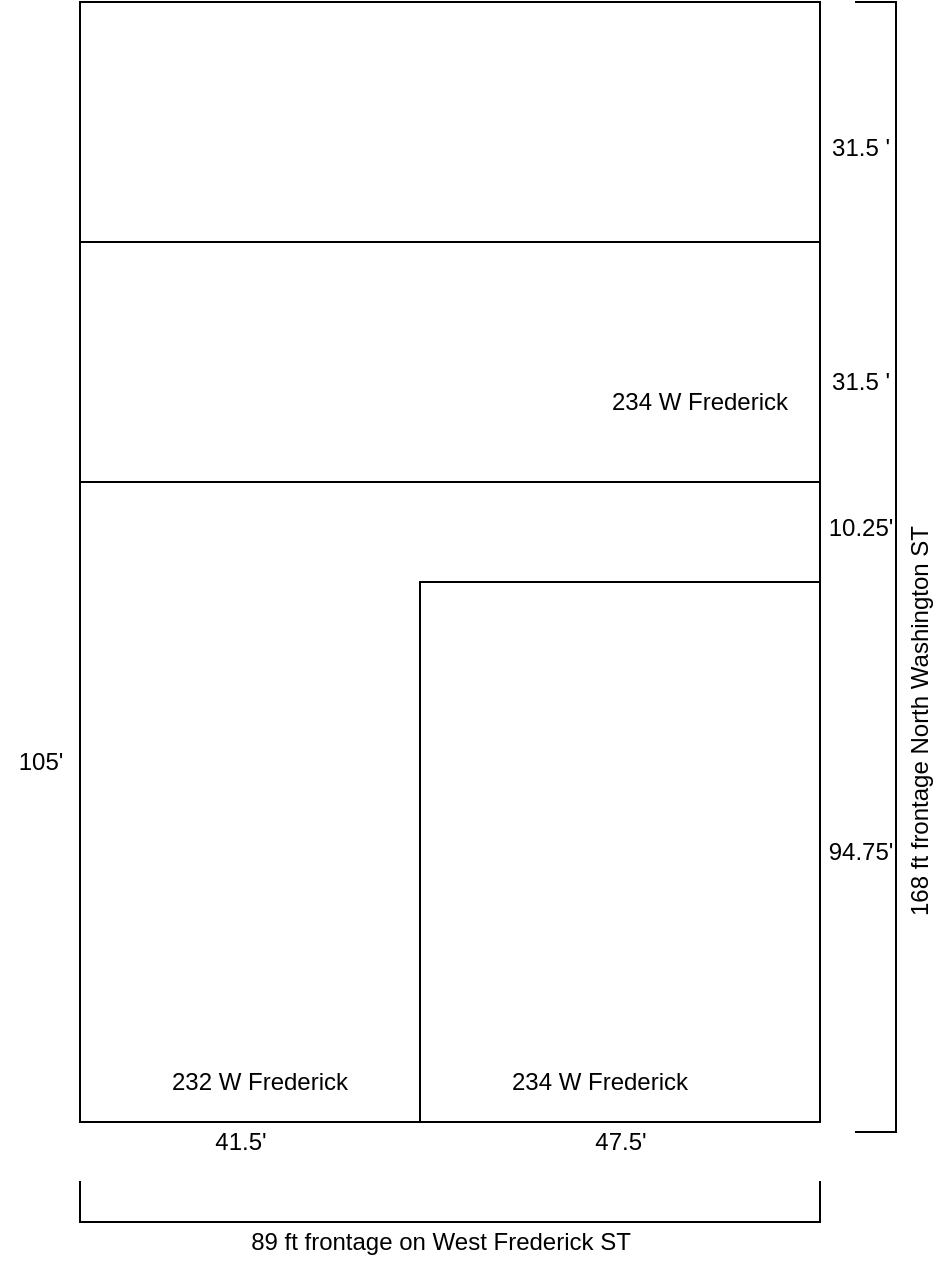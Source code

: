 <mxfile version="14.4.2" type="github">
  <diagram id="_mL21G-IwM7lMuCUSppO" name="Page-1">
    <mxGraphModel dx="1422" dy="762" grid="1" gridSize="10" guides="1" tooltips="1" connect="1" arrows="1" fold="1" page="1" pageScale="1" pageWidth="850" pageHeight="1100" math="0" shadow="0">
      <root>
        <mxCell id="0" />
        <mxCell id="1" parent="0" />
        <mxCell id="X0ODO6UieVCEBn2gRTgO-1" value="" style="rounded=0;whiteSpace=wrap;html=1;" vertex="1" parent="1">
          <mxGeometry x="200" y="40" width="370" height="560" as="geometry" />
        </mxCell>
        <mxCell id="X0ODO6UieVCEBn2gRTgO-2" value="" style="rounded=0;whiteSpace=wrap;html=1;" vertex="1" parent="1">
          <mxGeometry x="200" y="40" width="370" height="120" as="geometry" />
        </mxCell>
        <mxCell id="X0ODO6UieVCEBn2gRTgO-3" value="" style="rounded=0;whiteSpace=wrap;html=1;" vertex="1" parent="1">
          <mxGeometry x="200" y="160" width="370" height="120" as="geometry" />
        </mxCell>
        <mxCell id="X0ODO6UieVCEBn2gRTgO-5" value="" style="rounded=0;whiteSpace=wrap;html=1;" vertex="1" parent="1">
          <mxGeometry x="370" y="330" width="200" height="270" as="geometry" />
        </mxCell>
        <mxCell id="X0ODO6UieVCEBn2gRTgO-6" value="" style="shape=partialRectangle;whiteSpace=wrap;html=1;bottom=1;right=1;left=1;top=0;fillColor=none;routingCenterX=-0.5;" vertex="1" parent="1">
          <mxGeometry x="200" y="630" width="370" height="20" as="geometry" />
        </mxCell>
        <mxCell id="X0ODO6UieVCEBn2gRTgO-7" value="" style="shape=partialRectangle;whiteSpace=wrap;html=1;bottom=1;right=1;left=1;top=0;fillColor=none;routingCenterX=-0.5;rotation=90;flipH=0;flipV=1;" vertex="1" parent="1">
          <mxGeometry x="315.5" y="312.5" width="565" height="20" as="geometry" />
        </mxCell>
        <mxCell id="X0ODO6UieVCEBn2gRTgO-8" value="89 ft frontage on West Frederick ST" style="text;html=1;align=center;verticalAlign=middle;resizable=0;points=[];autosize=1;" vertex="1" parent="1">
          <mxGeometry x="275" y="650" width="210" height="20" as="geometry" />
        </mxCell>
        <mxCell id="X0ODO6UieVCEBn2gRTgO-9" value="168 ft frontage North Washington ST" style="text;html=1;align=center;verticalAlign=middle;resizable=0;points=[];autosize=1;rotation=-90;" vertex="1" parent="1">
          <mxGeometry x="515" y="390" width="210" height="20" as="geometry" />
        </mxCell>
        <mxCell id="X0ODO6UieVCEBn2gRTgO-11" value="31.5 &#39;" style="text;html=1;align=center;verticalAlign=middle;resizable=0;points=[];autosize=1;" vertex="1" parent="1">
          <mxGeometry x="570" y="220" width="40" height="20" as="geometry" />
        </mxCell>
        <mxCell id="X0ODO6UieVCEBn2gRTgO-12" value="31.5 &#39;" style="text;html=1;align=center;verticalAlign=middle;resizable=0;points=[];autosize=1;" vertex="1" parent="1">
          <mxGeometry x="570" y="103" width="40" height="20" as="geometry" />
        </mxCell>
        <mxCell id="X0ODO6UieVCEBn2gRTgO-13" value="94.75&#39;" style="text;html=1;align=center;verticalAlign=middle;resizable=0;points=[];autosize=1;" vertex="1" parent="1">
          <mxGeometry x="565" y="455" width="50" height="20" as="geometry" />
        </mxCell>
        <mxCell id="X0ODO6UieVCEBn2gRTgO-14" value="10.25&#39;" style="text;html=1;align=center;verticalAlign=middle;resizable=0;points=[];autosize=1;" vertex="1" parent="1">
          <mxGeometry x="565" y="292.5" width="50" height="20" as="geometry" />
        </mxCell>
        <mxCell id="X0ODO6UieVCEBn2gRTgO-15" value="47.5&#39;" style="text;html=1;align=center;verticalAlign=middle;resizable=0;points=[];autosize=1;" vertex="1" parent="1">
          <mxGeometry x="450" y="600" width="40" height="20" as="geometry" />
        </mxCell>
        <mxCell id="X0ODO6UieVCEBn2gRTgO-16" value="41.5&#39;" style="text;html=1;align=center;verticalAlign=middle;resizable=0;points=[];autosize=1;" vertex="1" parent="1">
          <mxGeometry x="260" y="600" width="40" height="20" as="geometry" />
        </mxCell>
        <mxCell id="X0ODO6UieVCEBn2gRTgO-17" value="105&#39;" style="text;html=1;align=center;verticalAlign=middle;resizable=0;points=[];autosize=1;" vertex="1" parent="1">
          <mxGeometry x="160" y="410" width="40" height="20" as="geometry" />
        </mxCell>
        <mxCell id="X0ODO6UieVCEBn2gRTgO-18" value="234 W Frederick" style="text;html=1;strokeColor=none;fillColor=none;align=center;verticalAlign=middle;whiteSpace=wrap;rounded=0;" vertex="1" parent="1">
          <mxGeometry x="400" y="570" width="120" height="20" as="geometry" />
        </mxCell>
        <mxCell id="X0ODO6UieVCEBn2gRTgO-19" value="232 W Frederick" style="text;html=1;strokeColor=none;fillColor=none;align=center;verticalAlign=middle;whiteSpace=wrap;rounded=0;" vertex="1" parent="1">
          <mxGeometry x="230" y="570" width="120" height="20" as="geometry" />
        </mxCell>
        <mxCell id="X0ODO6UieVCEBn2gRTgO-20" value="234 W Frederick" style="text;html=1;strokeColor=none;fillColor=none;align=center;verticalAlign=middle;whiteSpace=wrap;rounded=0;" vertex="1" parent="1">
          <mxGeometry x="450" y="230" width="120" height="20" as="geometry" />
        </mxCell>
      </root>
    </mxGraphModel>
  </diagram>
</mxfile>
